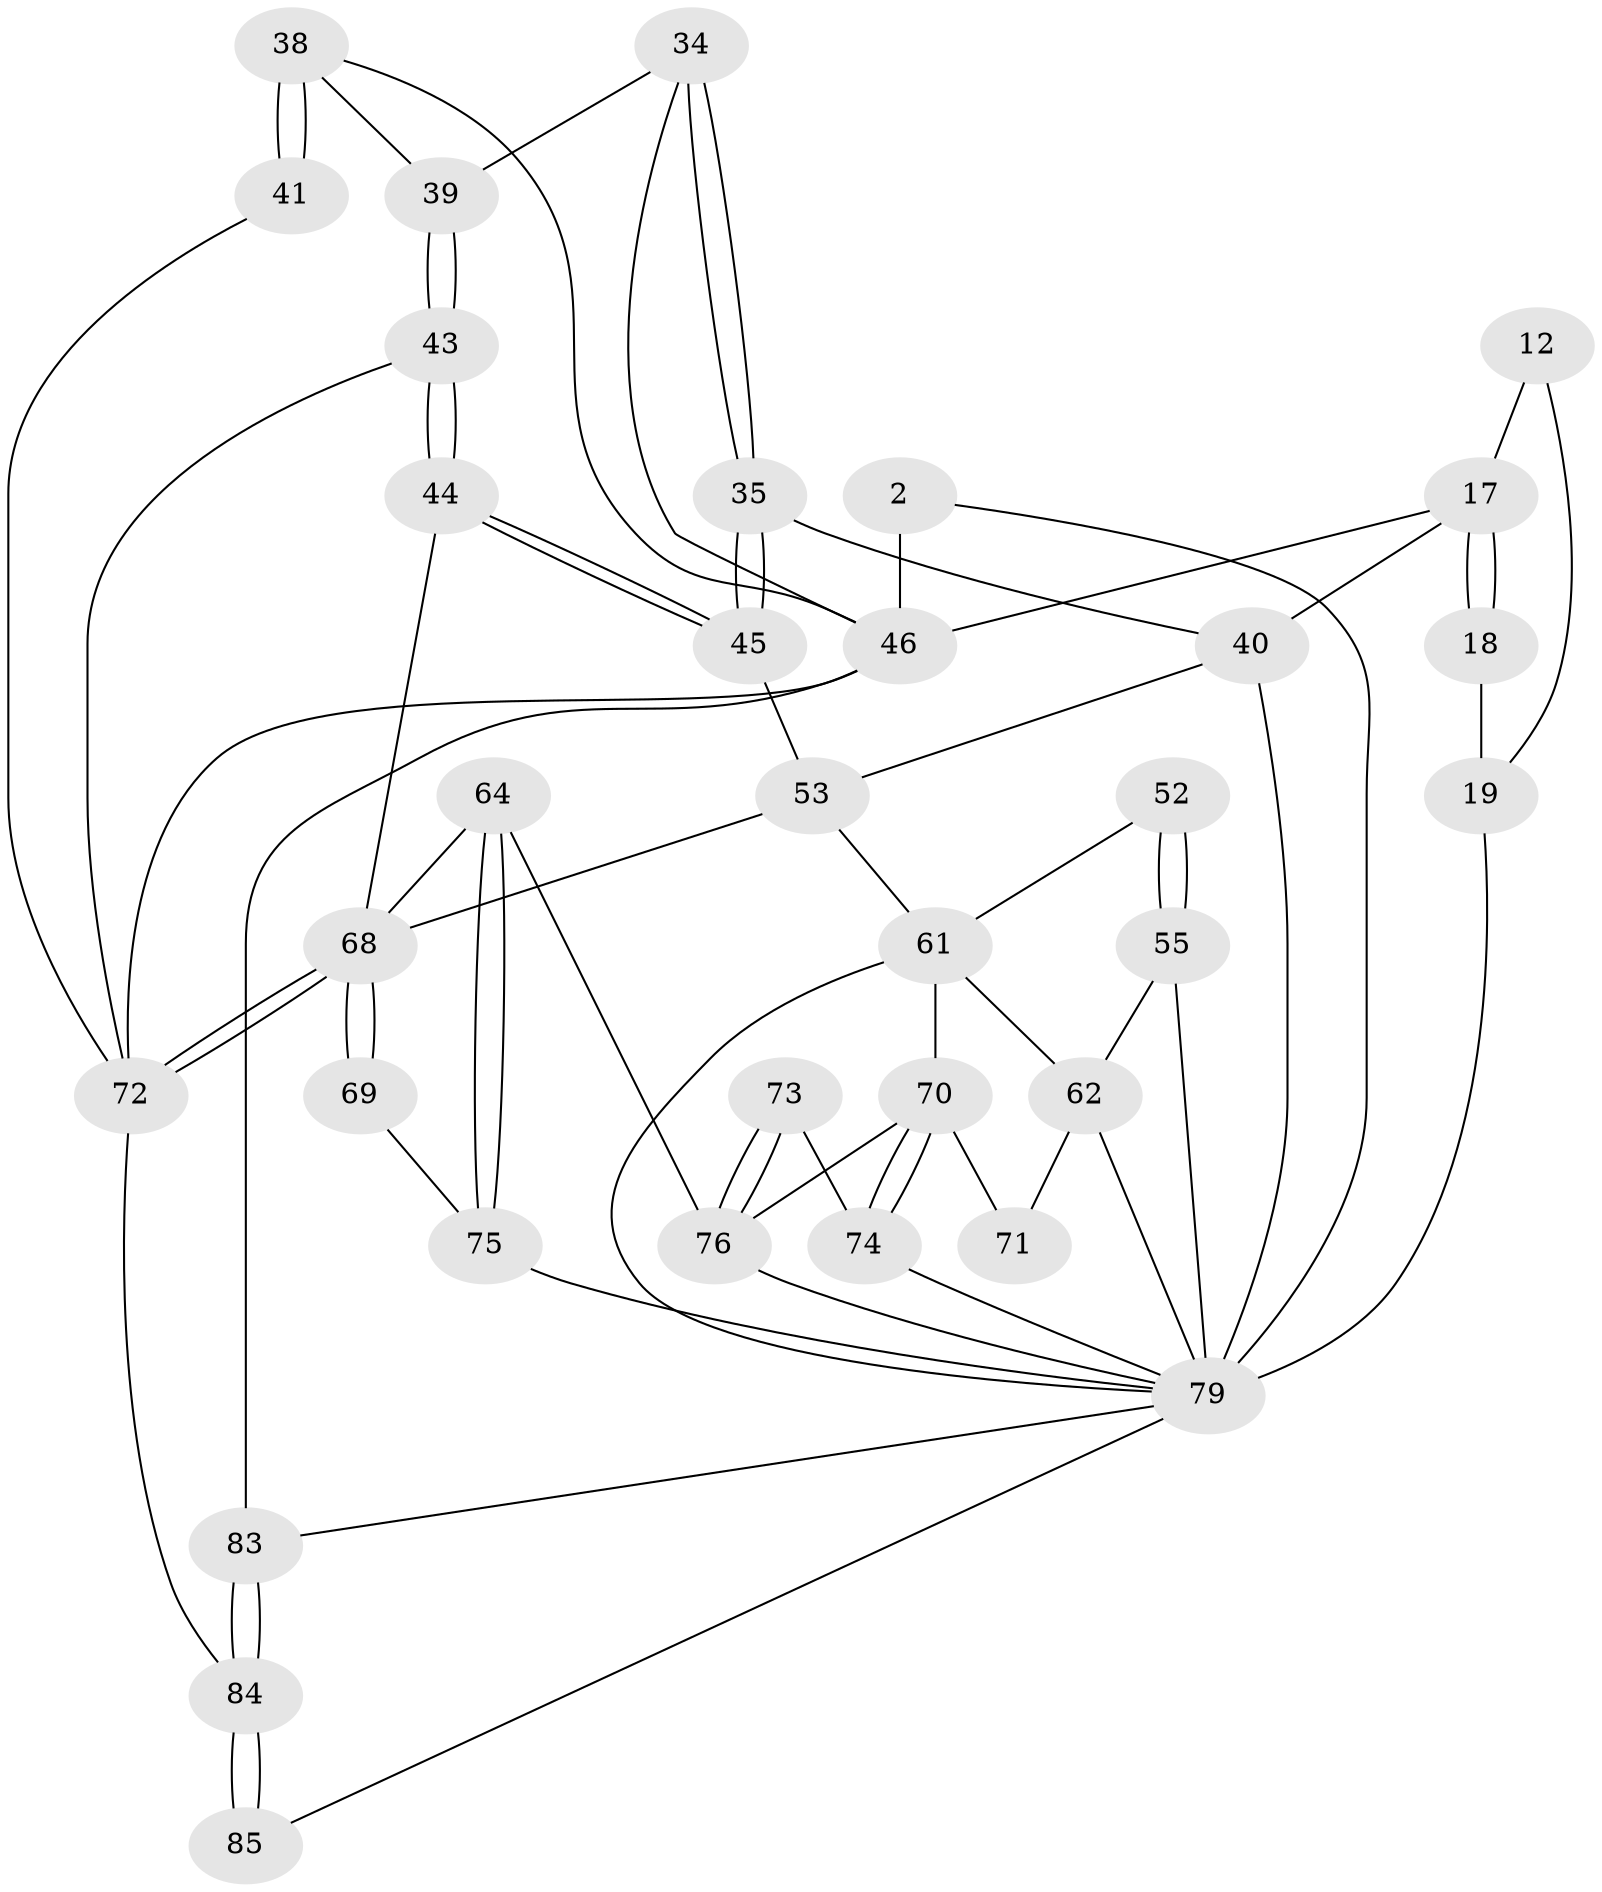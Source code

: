 // original degree distribution, {3: 0.03529411764705882, 5: 0.4823529411764706, 6: 0.23529411764705882, 4: 0.24705882352941178}
// Generated by graph-tools (version 1.1) at 2025/06/03/04/25 22:06:50]
// undirected, 34 vertices, 73 edges
graph export_dot {
graph [start="1"]
  node [color=gray90,style=filled];
  2 [pos="+1+0"];
  12 [pos="+0.5956685657143297+0.012972747207937584",super="+7"];
  17 [pos="+0.422866201293915+0.1971485080519727",super="+16"];
  18 [pos="+0.36651653257869266+0.1049101932760496",super="+13"];
  19 [pos="+0.2994231735237093+0.15604343774944518",super="+6"];
  34 [pos="+0.6448206187426304+0.22004116339705315"];
  35 [pos="+0.5703627205039576+0.3443867136043191"];
  38 [pos="+0.7641793874523125+0.2430225867232216",super="+37"];
  39 [pos="+0.658801055681322+0.22617762277037104"];
  40 [pos="+0.443103152055413+0.4285672511470969",super="+31+36"];
  41 [pos="+0.8453671003220872+0.4138996678105488"];
  43 [pos="+0.8000154681686074+0.5796145509548108"];
  44 [pos="+0.7755136483936+0.5756231647984739"];
  45 [pos="+0.631864452405048+0.4562069074687363"];
  46 [pos="+1+0.6319838213768352",super="+21+20"];
  52 [pos="+0.0789980165999616+0.5337120920619368"];
  53 [pos="+0.4337287535574156+0.5482513386963269",super="+50"];
  55 [pos="+0+0.6143736351945359",super="+30+49"];
  61 [pos="+0.2688475552339628+0.6232248306162025",super="+54+51"];
  62 [pos="+0.19745248006729868+0.6756512760664993",super="+57"];
  64 [pos="+0.3808041492318974+0.7357188719778063"];
  68 [pos="+0.5596368225926124+0.8681066619986789",super="+59+60+63"];
  69 [pos="+0.5532504082687683+0.8659186595288095"];
  70 [pos="+0.18965737489164924+0.8211032628814501",super="+67"];
  71 [pos="+0.16010617646972547+0.813746658924754"];
  72 [pos="+0.5599080213736494+0.8683258502658999",super="+48+47+42"];
  73 [pos="+0.2363118657755708+0.8325682515308817"];
  74 [pos="+0.21744404305943235+0.8367776849750079"];
  75 [pos="+0.4537201250314824+0.8685724934331356"];
  76 [pos="+0.3285602846330291+0.8713761863321201",super="+65+66"];
  79 [pos="+0.24149340299335192+1",super="+77+78+27+33"];
  83 [pos="+1+1"];
  84 [pos="+0.8182735429681978+1",super="+81+80+82"];
  85 [pos="+0.6197091993120957+1"];
  2 -- 46 [weight=3];
  2 -- 79;
  12 -- 19;
  12 -- 17;
  17 -- 18 [weight=2];
  17 -- 18;
  17 -- 46 [weight=2];
  17 -- 40;
  18 -- 19 [weight=2];
  19 -- 79 [weight=2];
  34 -- 35;
  34 -- 35;
  34 -- 39;
  34 -- 46;
  35 -- 45;
  35 -- 45;
  35 -- 40;
  38 -- 39;
  38 -- 41 [weight=2];
  38 -- 41;
  38 -- 46;
  39 -- 43;
  39 -- 43;
  40 -- 53;
  40 -- 79 [weight=3];
  41 -- 72;
  43 -- 44;
  43 -- 44;
  43 -- 72;
  44 -- 45;
  44 -- 45;
  44 -- 68;
  45 -- 53;
  46 -- 83;
  46 -- 72;
  52 -- 55 [weight=2];
  52 -- 55;
  52 -- 61;
  53 -- 68;
  53 -- 61;
  55 -- 62;
  55 -- 79 [weight=3];
  61 -- 62;
  61 -- 70;
  61 -- 79;
  62 -- 71 [weight=2];
  62 -- 79;
  64 -- 75;
  64 -- 75;
  64 -- 68;
  64 -- 76;
  68 -- 69 [weight=2];
  68 -- 69;
  68 -- 72;
  68 -- 72;
  69 -- 75;
  70 -- 71;
  70 -- 74;
  70 -- 74;
  70 -- 76;
  72 -- 84 [weight=2];
  73 -- 74;
  73 -- 76 [weight=2];
  73 -- 76;
  74 -- 79;
  75 -- 79;
  76 -- 79;
  79 -- 85;
  79 -- 83;
  83 -- 84 [weight=2];
  83 -- 84;
  84 -- 85 [weight=2];
  84 -- 85;
}
